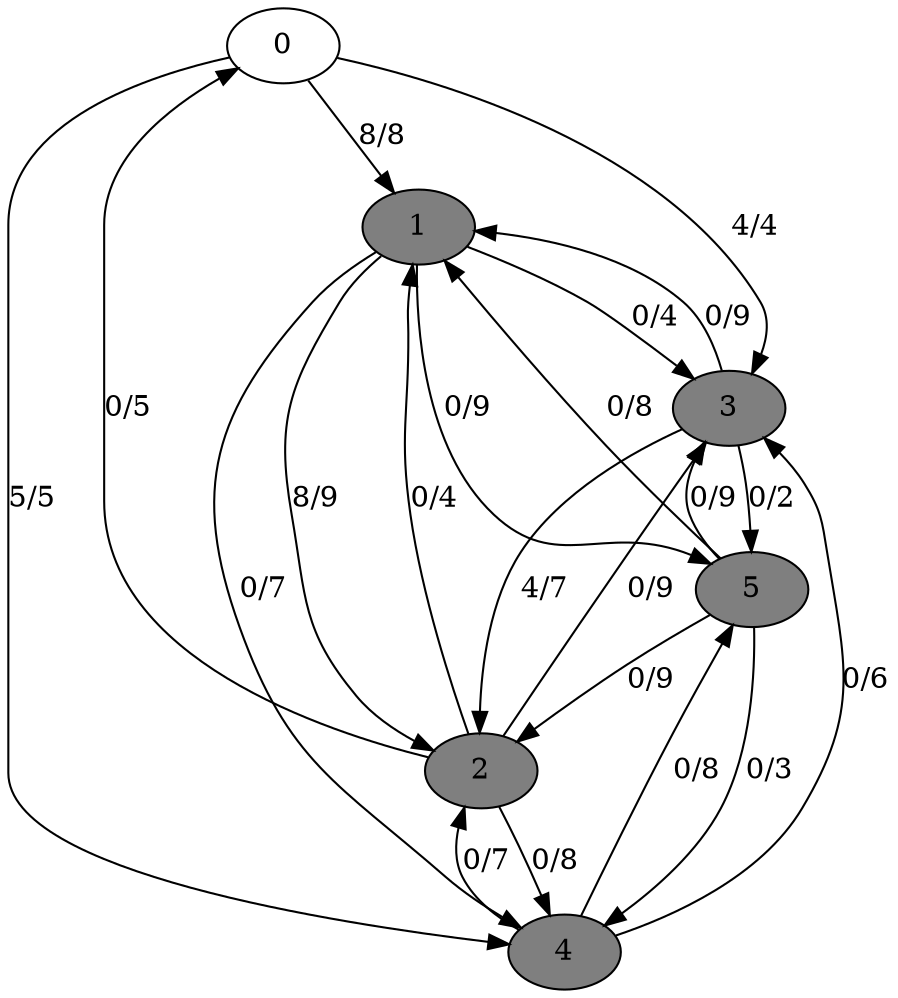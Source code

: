 digraph G {
	0[style=filled fillcolor=grey100];
	0->1[label ="8/8"] ;
	0->3[label ="4/4"] ;
	0->4[label ="5/5"] ;
	1[style=filled fillcolor=grey50];
	1->2[label ="8/9"] ;
	1->3[label ="0/4"] ;
	1->4[label ="0/7"] ;
	1->5[label ="0/9"] ;
	2[style=filled fillcolor=grey50];
	2->0[label ="0/5"] ;
	2->1[label ="0/4"] ;
	2->3[label ="0/9"] ;
	2->4[label ="0/8"] ;
	3[style=filled fillcolor=grey50];
	3->1[label ="0/9"] ;
	3->2[label ="4/7"] ;
	3->5[label ="0/2"] ;
	4[style=filled fillcolor=grey50];
	4->2[label ="0/7"] ;
	4->3[label ="0/6"] ;
	4->5[label ="0/8"] ;
	5[style=filled fillcolor=grey50];
	5->1[label ="0/8"] ;
	5->2[label ="0/9"] ;
	5->3[label ="0/9"] ;
	5->4[label ="0/3"] ;
}
